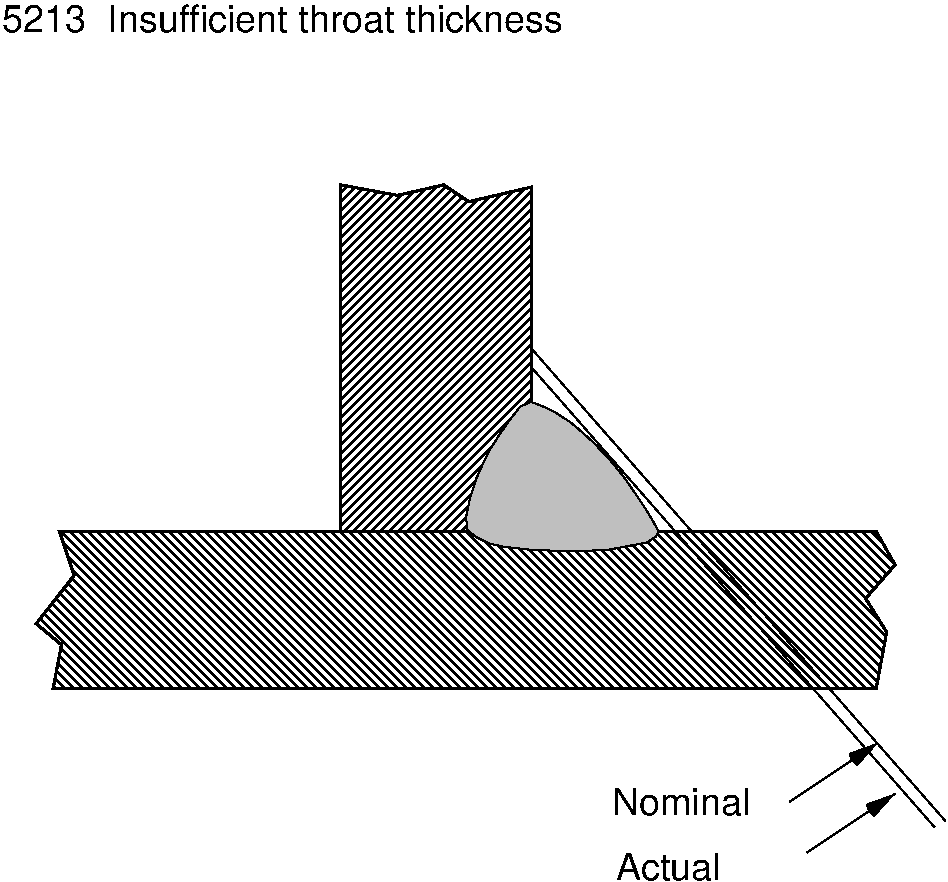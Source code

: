 #FIG 3.2
Portrait
Center
Metric
A4      
91.00
Single
-2
1200 2
6 951 2745 7690 9014
2 3 0 2 0 7 50 0 45 0.000 0 0 -1 0 0 9
	 3370 4049 3775 4124 4105 4049 4285 4169 4735 4064 4735 6539
	 3370 6539 3370 4064 3370 4049
2 3 0 2 0 7 50 0 44 0.000 0 0 -1 0 0 12
	 1360 6524 7195 6524 7330 6764 7120 7004 7270 7244 7195 7649
	 1360 7649 1315 7649 1375 7334 1195 7184 1465 6839 1360 6524
2 3 0 1 0 7 41 0 15 0.000 0 0 -1 0 0 32
	 4730 5599 4820 5634 4910 5679 5010 5744 5075 5799 5170 5884
	 5285 6004 5395 6139 5475 6254 5555 6374 5605 6459 5640 6524
	 5620 6564 5555 6604 5425 6629 5290 6654 5120 6664 4925 6664
	 4710 6654 4530 6634 4425 6609 4335 6564 4275 6514 4265 6424
	 4295 6279 4340 6144 4385 6044 4430 5949 4510 5824 4570 5739
	 4650 5634 4730 5599
2 1 0 1 0 7 50 0 -1 4.000 0 0 -1 0 0 2
	 4720 5204 7690 8594
2 1 0 1 0 7 50 0 -1 4.000 0 0 -1 0 0 2
	 4733 5353 7613 8638
2 1 0 1 0 7 50 0 -1 4.000 0 0 -1 0 1 2
	0 0 4.00 60.00 120.00
	 7330 8399 6700 8819
2 1 0 1 0 7 50 0 -1 4.000 0 0 -1 0 1 2
	0 0 4.00 60.00 120.00
	 7208 8036 6578 8456
4 0 0 50 0 16 18 0.0000 4 210 4140 951 2955 5213  Insufficient throat thickness\001
4 0 0 50 0 16 18 0.0000 4 210 975 5305 8549 Nominal\001
4 0 0 50 0 16 18 0.0000 4 210 765 5335 9014 Actual\001
-6
